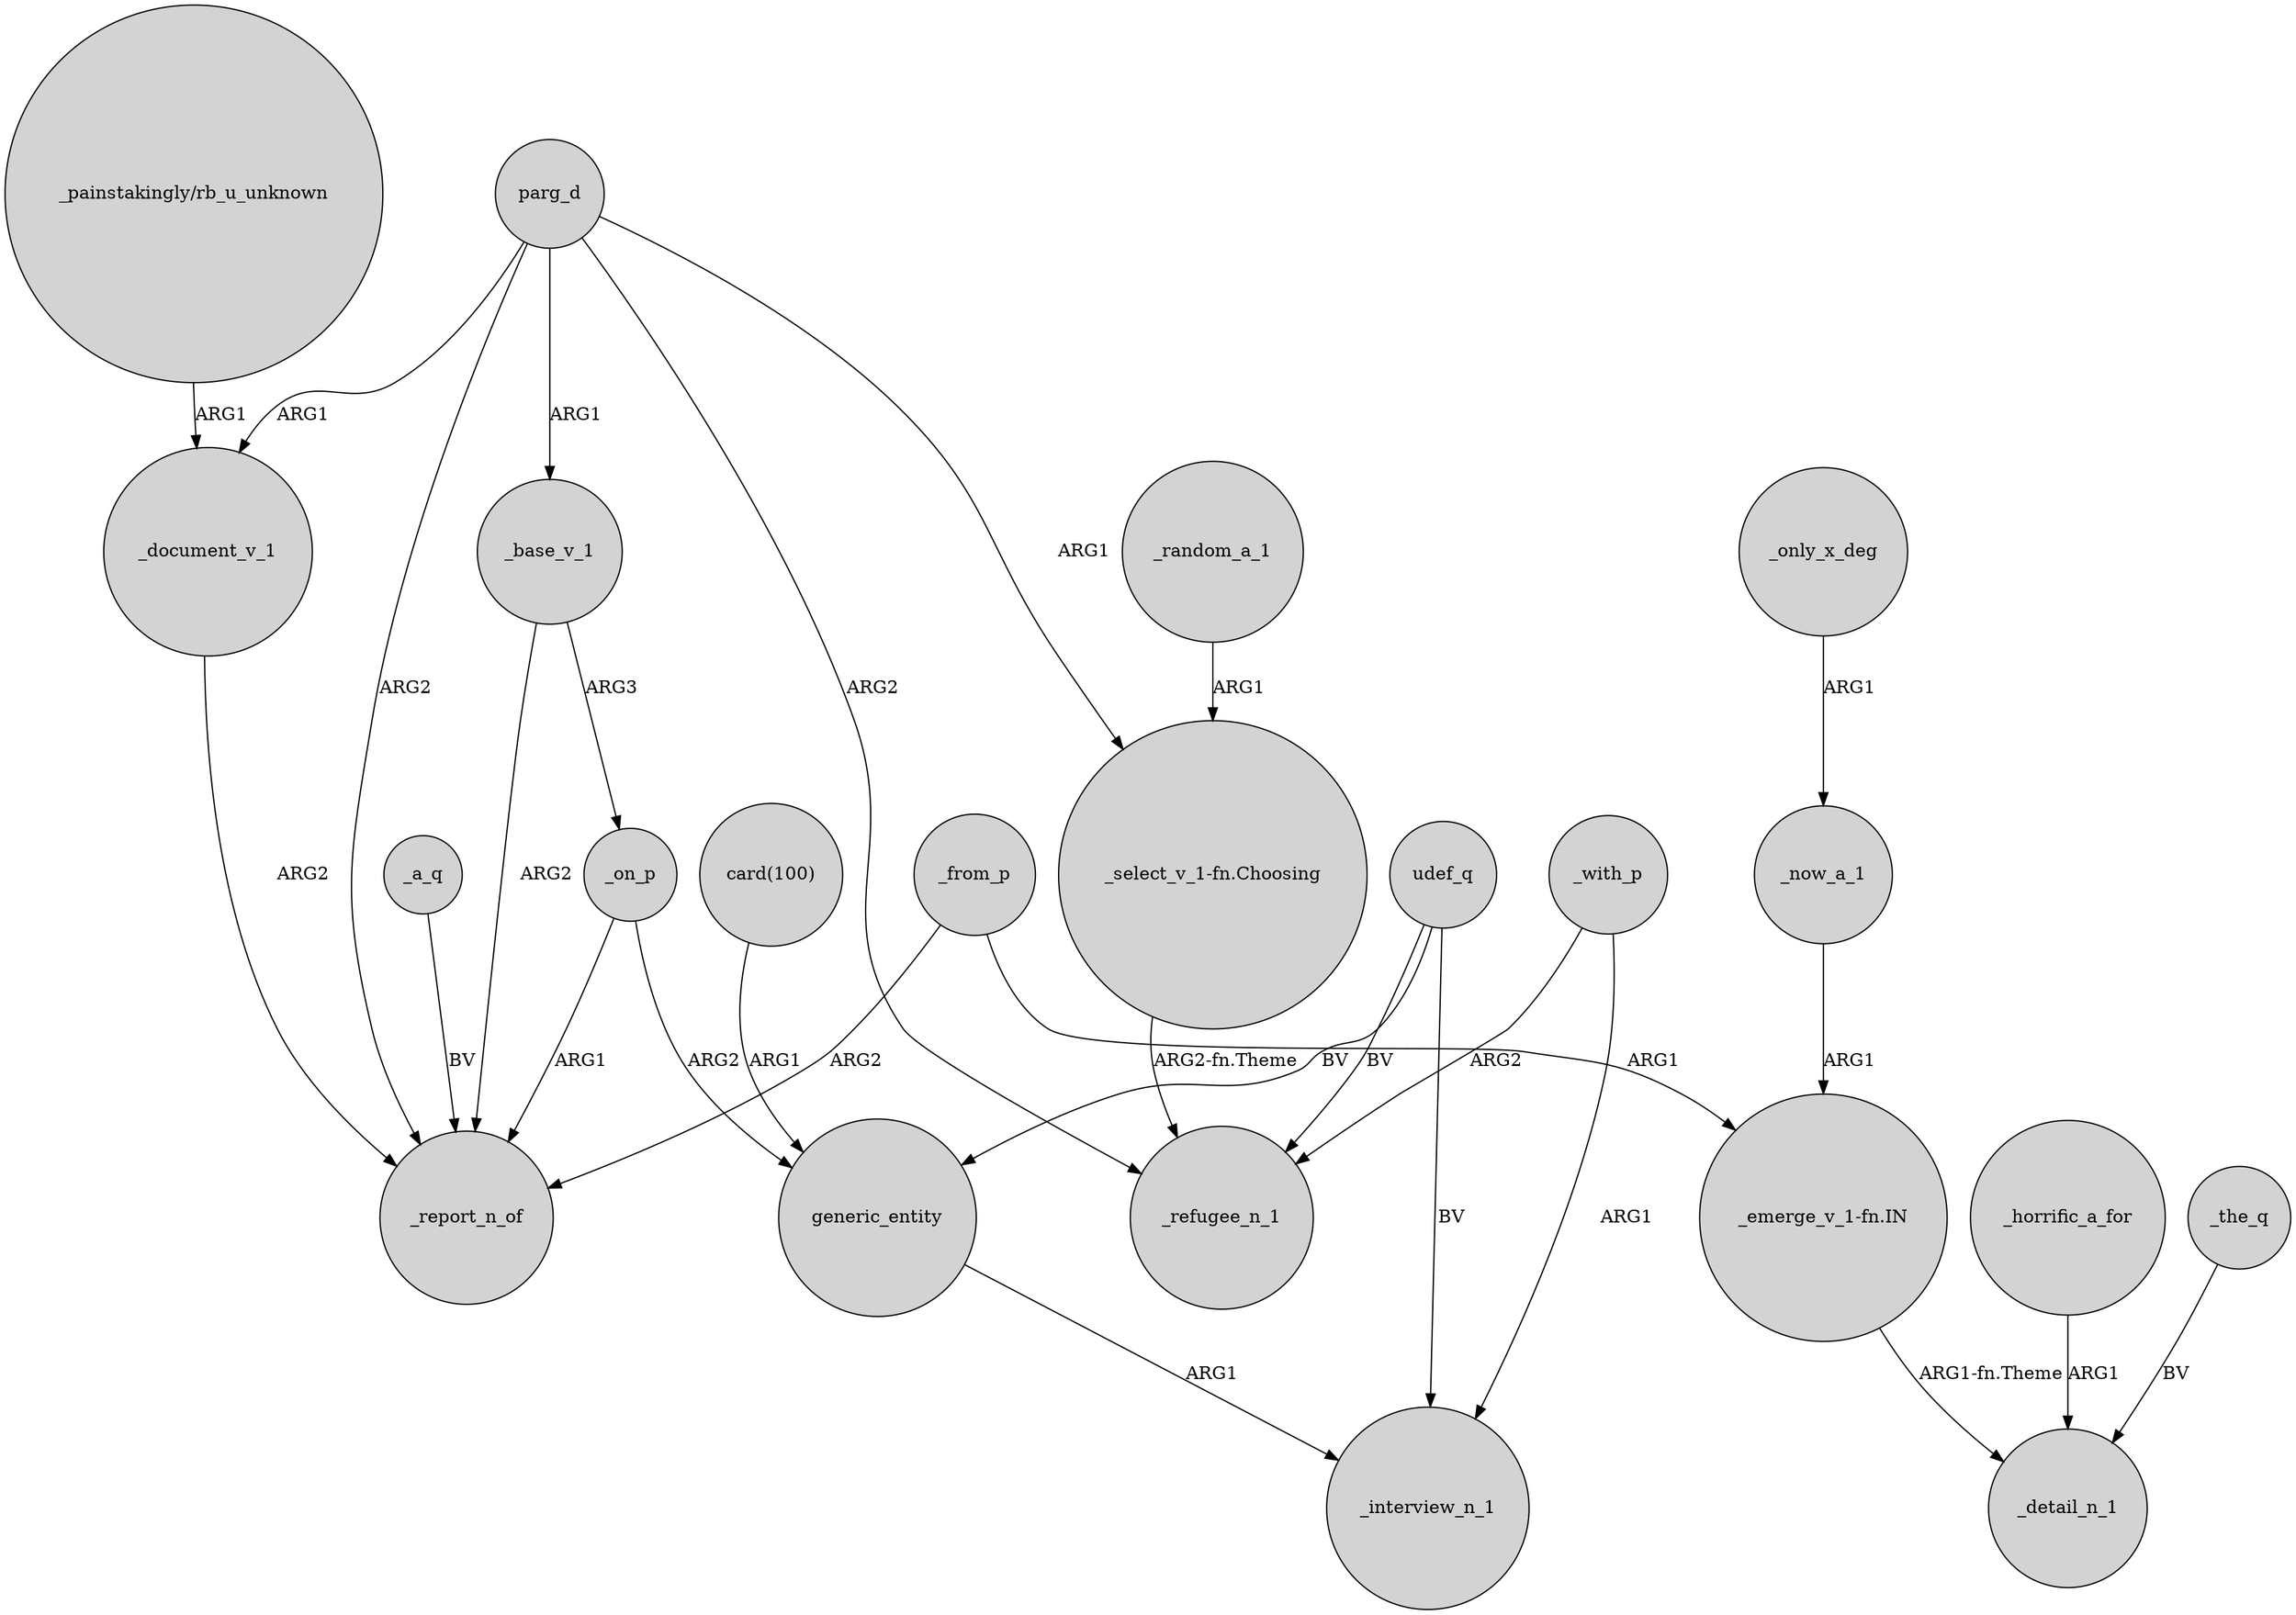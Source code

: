 digraph {
	node [shape=circle style=filled]
	_a_q -> _report_n_of [label=BV]
	_base_v_1 -> _on_p [label=ARG3]
	udef_q -> generic_entity [label=BV]
	"card(100)" -> generic_entity [label=ARG1]
	_with_p -> _interview_n_1 [label=ARG1]
	_document_v_1 -> _report_n_of [label=ARG2]
	_horrific_a_for -> _detail_n_1 [label=ARG1]
	_the_q -> _detail_n_1 [label=BV]
	parg_d -> _refugee_n_1 [label=ARG2]
	parg_d -> _report_n_of [label=ARG2]
	parg_d -> "_select_v_1-fn.Choosing" [label=ARG1]
	_base_v_1 -> _report_n_of [label=ARG2]
	_from_p -> "_emerge_v_1-fn.IN" [label=ARG1]
	"_select_v_1-fn.Choosing" -> _refugee_n_1 [label="ARG2-fn.Theme"]
	"_emerge_v_1-fn.IN" -> _detail_n_1 [label="ARG1-fn.Theme"]
	"_painstakingly/rb_u_unknown" -> _document_v_1 [label=ARG1]
	generic_entity -> _interview_n_1 [label=ARG1]
	_from_p -> _report_n_of [label=ARG2]
	_on_p -> _report_n_of [label=ARG1]
	_on_p -> generic_entity [label=ARG2]
	_only_x_deg -> _now_a_1 [label=ARG1]
	_random_a_1 -> "_select_v_1-fn.Choosing" [label=ARG1]
	parg_d -> _base_v_1 [label=ARG1]
	_now_a_1 -> "_emerge_v_1-fn.IN" [label=ARG1]
	udef_q -> _refugee_n_1 [label=BV]
	parg_d -> _document_v_1 [label=ARG1]
	_with_p -> _refugee_n_1 [label=ARG2]
	udef_q -> _interview_n_1 [label=BV]
}
